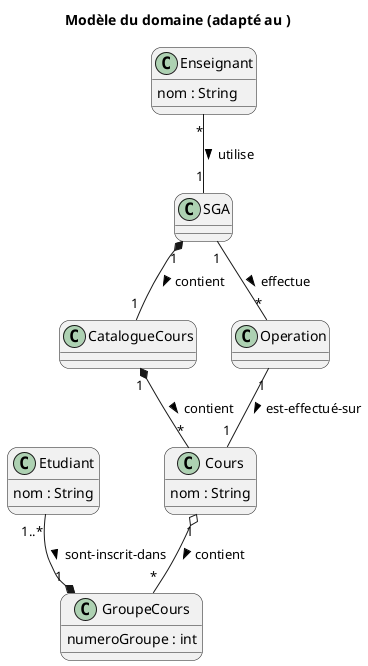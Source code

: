 @startuml MDD
skinparam defaultfontname Verdana
skinparam RoundCorner 20

title Modèle du domaine (adapté au )

class CatalogueCours {

}

class Cours {
    nom : String
}

class GroupeCours {
    numeroGroupe : int
}

class Enseignant {
    nom : String
}

class SGA {

}

class Operation {

}

class Etudiant {
    nom : String
}

SGA"1" *-- "1"CatalogueCours : contient >
Etudiant"1..*" --* "1"GroupeCours : sont-inscrit-dans >
Cours"1" o-- "*"GroupeCours : contient >
CatalogueCours"1" *-- "*"Cours : contient >
Enseignant"*" -- "1"SGA : utilise >
Operation"1" -- "1"Cours : est-effectué-sur >
SGA"1" -- "*"Operation : effectue >

@enduml